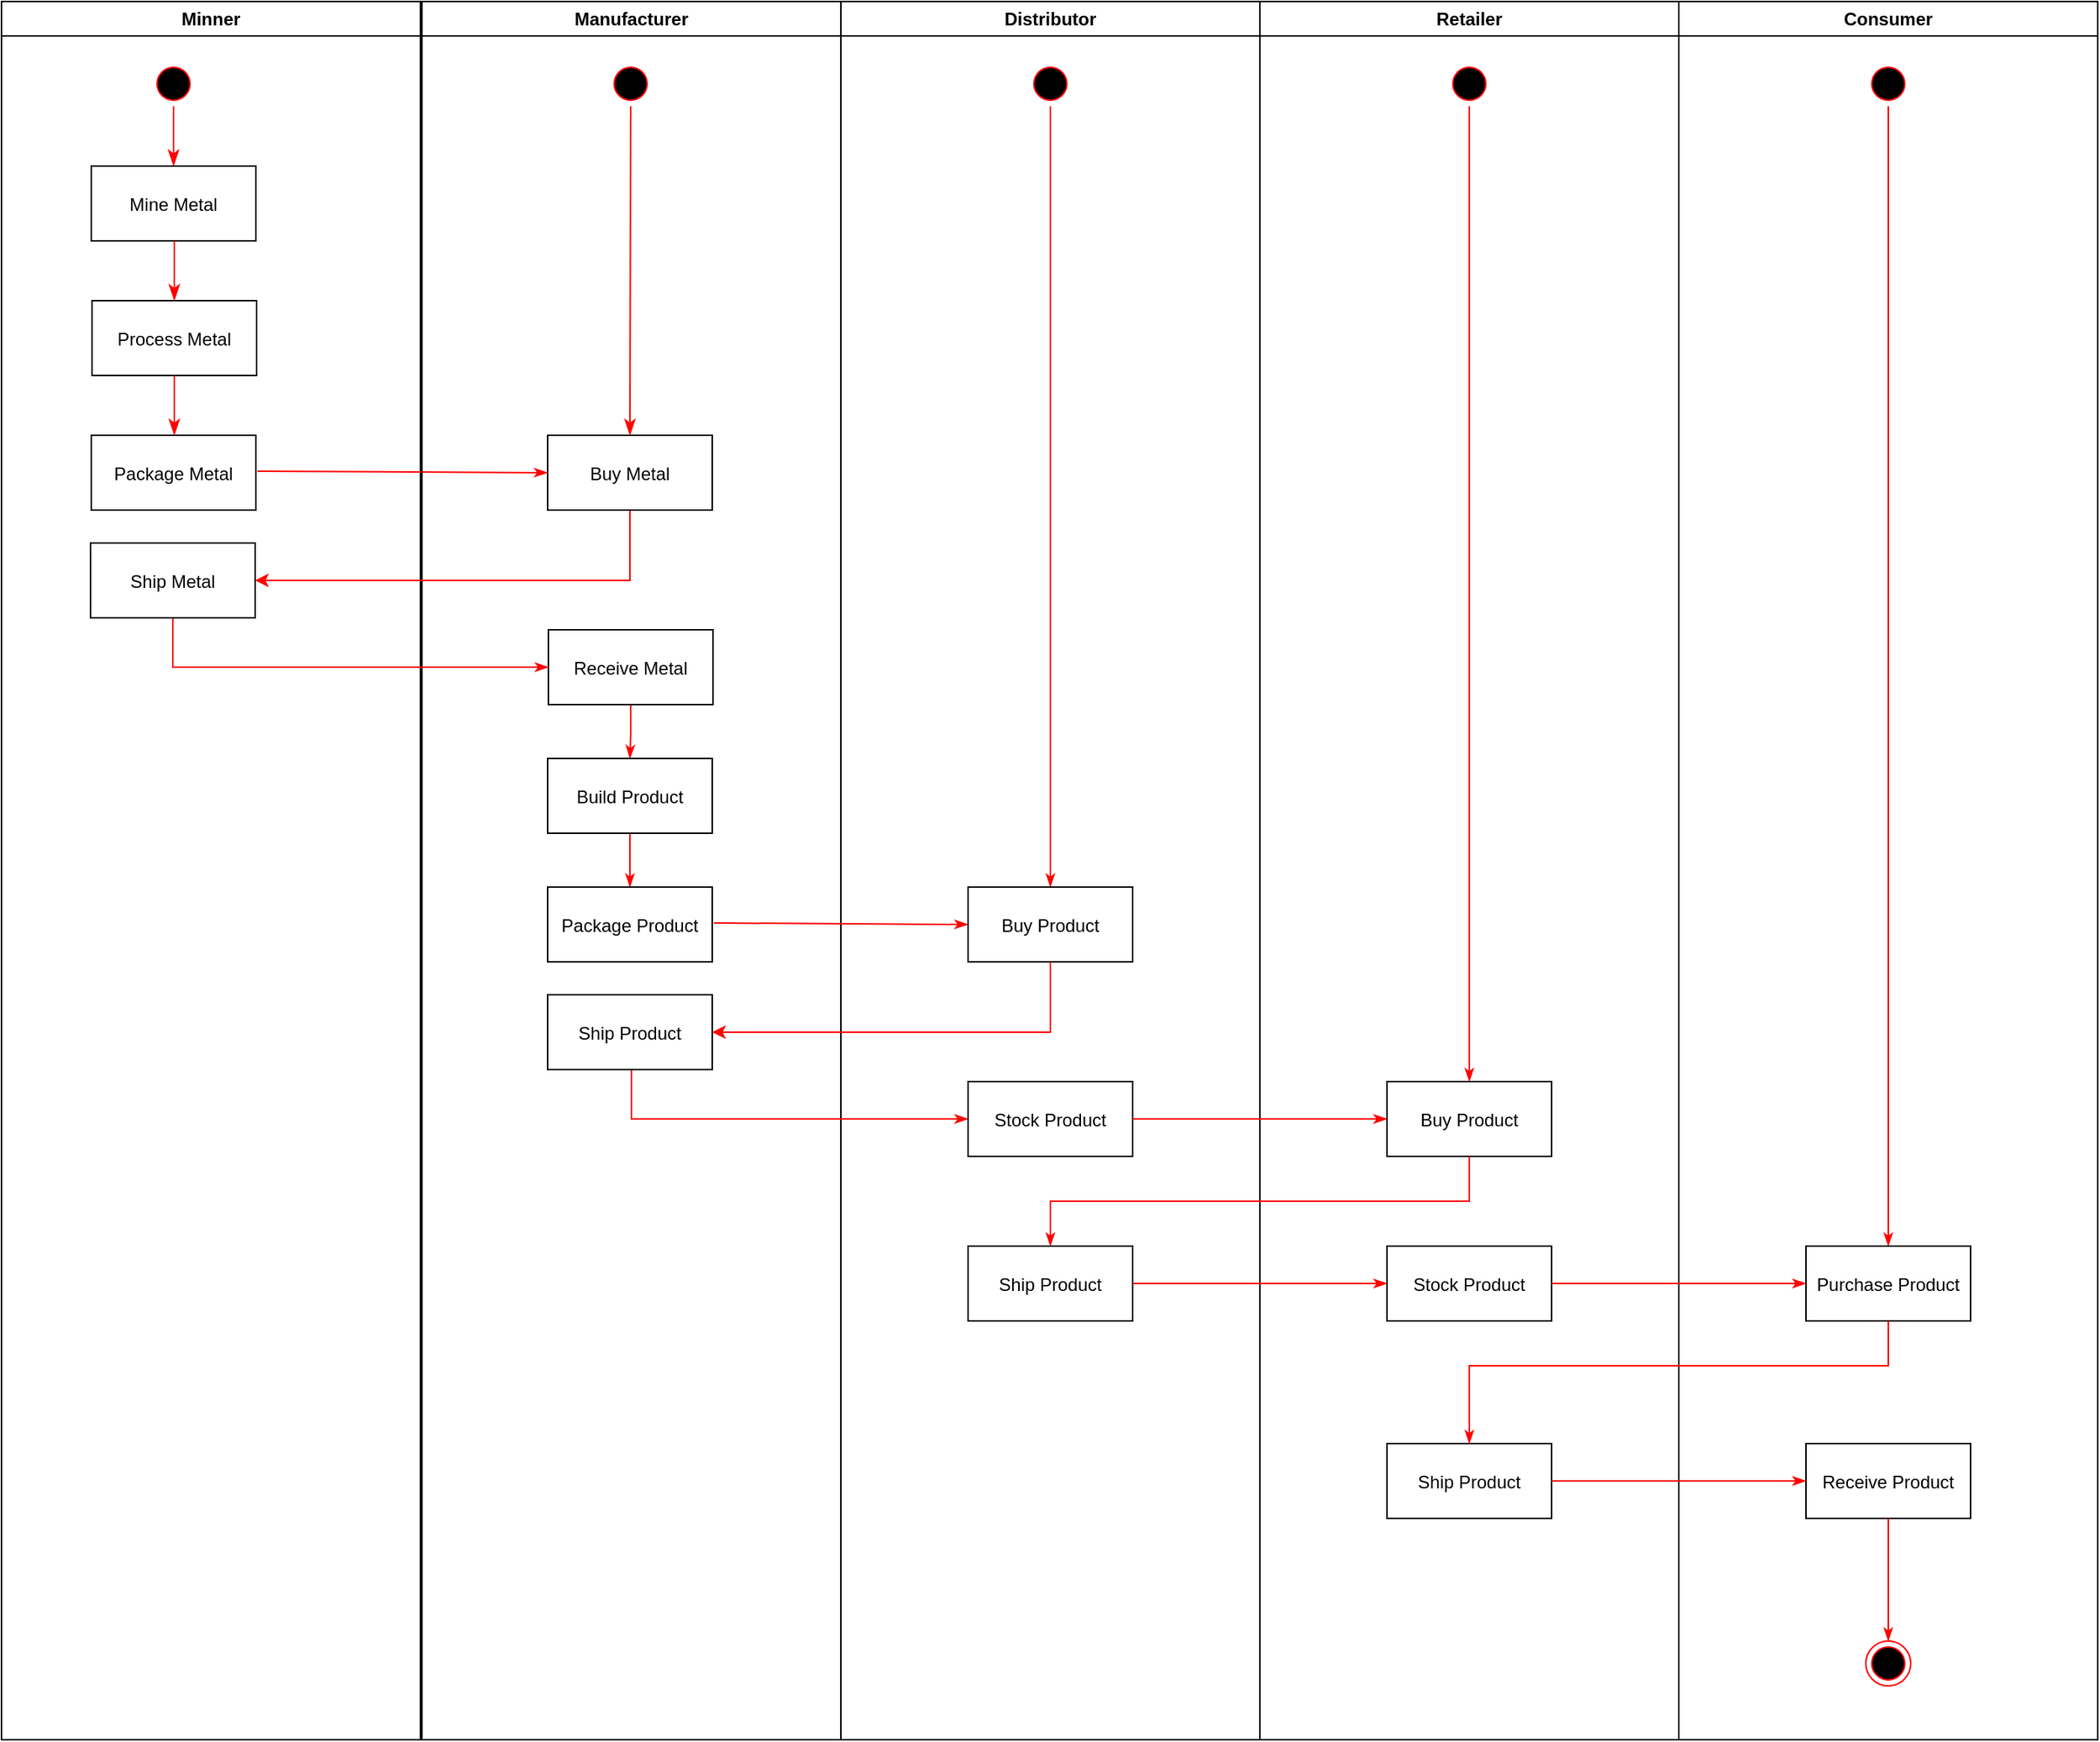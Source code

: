 <mxfile version="10.7.7" type="device"><diagram name="Page-1" id="e7e014a7-5840-1c2e-5031-d8a46d1fe8dd"><mxGraphModel dx="1516" dy="934" grid="1" gridSize="10" guides="1" tooltips="1" connect="1" arrows="1" fold="1" page="1" pageScale="1" pageWidth="1169" pageHeight="826" background="#ffffff" math="0" shadow="0"><root><mxCell id="0"/><mxCell id="1" parent="0"/><mxCell id="2" value="Minner" style="swimlane;whiteSpace=wrap" parent="1" vertex="1"><mxGeometry x="164" y="128" width="280" height="1162" as="geometry"/></mxCell><mxCell id="5" value="" style="ellipse;shape=startState;fillColor=#000000;strokeColor=#ff0000;" parent="2" vertex="1"><mxGeometry x="100" y="40" width="30" height="30" as="geometry"/></mxCell><mxCell id="6" value="" style="edgeStyle=elbowEdgeStyle;elbow=horizontal;verticalAlign=bottom;endArrow=classicThin;endSize=8;strokeColor=#FF0000;endFill=1;rounded=0" parent="2" source="5" target="7" edge="1"><mxGeometry x="100" y="40" as="geometry"><mxPoint x="115" y="110" as="targetPoint"/></mxGeometry></mxCell><mxCell id="7" value="Mine Metal" style="" parent="2" vertex="1"><mxGeometry x="60" y="110" width="110" height="50" as="geometry"/></mxCell><mxCell id="W3pI-BJulkL8wrfPEaLC-57" value="Package Metal" style="" vertex="1" parent="2"><mxGeometry x="60" y="290" width="110" height="50" as="geometry"/></mxCell><mxCell id="W3pI-BJulkL8wrfPEaLC-44" value="" style="edgeStyle=none;strokeColor=#FF0000;endArrow=classicThin;endFill=1;rounded=0;entryX=0;entryY=0.5;entryDx=0;entryDy=0;" edge="1" parent="2" target="W3pI-BJulkL8wrfPEaLC-60"><mxGeometry width="100" height="100" relative="1" as="geometry"><mxPoint x="171" y="314" as="sourcePoint"/><mxPoint x="336.5" y="314" as="targetPoint"/></mxGeometry></mxCell><mxCell id="3" value="Manufacturer" style="swimlane;whiteSpace=wrap" parent="1" vertex="1"><mxGeometry x="445" y="128" width="280" height="1162" as="geometry"/></mxCell><mxCell id="13" value="" style="ellipse;shape=startState;fillColor=#000000;strokeColor=#ff0000;" parent="3" vertex="1"><mxGeometry x="124.5" y="40" width="30" height="30" as="geometry"/></mxCell><mxCell id="W3pI-BJulkL8wrfPEaLC-70" style="edgeStyle=orthogonalEdgeStyle;rounded=0;orthogonalLoop=1;jettySize=auto;html=1;entryX=0.5;entryY=0;entryDx=0;entryDy=0;endArrow=classicThin;endFill=1;strokeColor=#FF0000;" edge="1" parent="3" source="W3pI-BJulkL8wrfPEaLC-66" target="W3pI-BJulkL8wrfPEaLC-69"><mxGeometry relative="1" as="geometry"/></mxCell><mxCell id="W3pI-BJulkL8wrfPEaLC-66" value="Receive Metal" style="" vertex="1" parent="3"><mxGeometry x="84.5" y="420" width="110" height="50" as="geometry"/></mxCell><mxCell id="W3pI-BJulkL8wrfPEaLC-72" style="edgeStyle=orthogonalEdgeStyle;rounded=0;orthogonalLoop=1;jettySize=auto;html=1;entryX=0.5;entryY=0;entryDx=0;entryDy=0;endArrow=classicThin;endFill=1;strokeColor=#FF0000;" edge="1" parent="3" source="W3pI-BJulkL8wrfPEaLC-69" target="W3pI-BJulkL8wrfPEaLC-71"><mxGeometry relative="1" as="geometry"/></mxCell><mxCell id="W3pI-BJulkL8wrfPEaLC-69" value="Build Product" style="" vertex="1" parent="3"><mxGeometry x="84" y="506" width="110" height="50" as="geometry"/></mxCell><mxCell id="W3pI-BJulkL8wrfPEaLC-71" value="Package Product" style="" vertex="1" parent="3"><mxGeometry x="84" y="592" width="110" height="50" as="geometry"/></mxCell><mxCell id="4" value="Distributor" style="swimlane;whiteSpace=wrap" parent="1" vertex="1"><mxGeometry x="725" y="128" width="280" height="1162" as="geometry"/></mxCell><mxCell id="W3pI-BJulkL8wrfPEaLC-92" style="edgeStyle=orthogonalEdgeStyle;rounded=0;orthogonalLoop=1;jettySize=auto;html=1;entryX=0.5;entryY=0;entryDx=0;entryDy=0;endArrow=classicThin;endFill=1;strokeColor=#FF0000;" edge="1" parent="4" source="W3pI-BJulkL8wrfPEaLC-53" target="W3pI-BJulkL8wrfPEaLC-75"><mxGeometry relative="1" as="geometry"/></mxCell><mxCell id="W3pI-BJulkL8wrfPEaLC-53" value="" style="ellipse;shape=startState;fillColor=#000000;strokeColor=#ff0000;" vertex="1" parent="4"><mxGeometry x="125" y="40" width="30" height="30" as="geometry"/></mxCell><mxCell id="W3pI-BJulkL8wrfPEaLC-73" value="" style="edgeStyle=none;strokeColor=#FF0000;endArrow=classicThin;endFill=1;rounded=0;entryX=0;entryY=0.5;entryDx=0;entryDy=0;" edge="1" parent="4" target="W3pI-BJulkL8wrfPEaLC-75"><mxGeometry width="100" height="100" relative="1" as="geometry"><mxPoint x="-85" y="616" as="sourcePoint"/><mxPoint x="-83" y="488" as="targetPoint"/></mxGeometry></mxCell><mxCell id="W3pI-BJulkL8wrfPEaLC-75" value="Buy Product" style="" vertex="1" parent="4"><mxGeometry x="85" y="592" width="110" height="50" as="geometry"/></mxCell><mxCell id="W3pI-BJulkL8wrfPEaLC-76" style="edgeStyle=orthogonalEdgeStyle;rounded=0;orthogonalLoop=1;jettySize=auto;html=1;entryX=0;entryY=0.5;entryDx=0;entryDy=0;endArrow=classicThin;endFill=1;strokeColor=#FF0000;" edge="1" parent="4" source="W3pI-BJulkL8wrfPEaLC-77" target="W3pI-BJulkL8wrfPEaLC-78"><mxGeometry relative="1" as="geometry"><mxPoint x="110.5" y="747" as="targetPoint"/><Array as="points"><mxPoint x="-140" y="747"/></Array></mxGeometry></mxCell><mxCell id="W3pI-BJulkL8wrfPEaLC-77" value="Ship Product" style="" vertex="1" parent="4"><mxGeometry x="-196" y="664" width="110" height="50" as="geometry"/></mxCell><mxCell id="W3pI-BJulkL8wrfPEaLC-74" style="edgeStyle=orthogonalEdgeStyle;rounded=0;orthogonalLoop=1;jettySize=auto;html=1;entryX=1;entryY=0.5;entryDx=0;entryDy=0;strokeColor=#FF0000;" edge="1" parent="4" source="W3pI-BJulkL8wrfPEaLC-75" target="W3pI-BJulkL8wrfPEaLC-77"><mxGeometry relative="1" as="geometry"><Array as="points"><mxPoint x="140" y="689"/></Array></mxGeometry></mxCell><mxCell id="W3pI-BJulkL8wrfPEaLC-78" value="Stock Product" style="" vertex="1" parent="4"><mxGeometry x="85" y="722" width="110" height="50" as="geometry"/></mxCell><mxCell id="W3pI-BJulkL8wrfPEaLC-81" value="Ship Product" style="" vertex="1" parent="4"><mxGeometry x="85" y="832" width="110" height="50" as="geometry"/></mxCell><mxCell id="W3pI-BJulkL8wrfPEaLC-41" value="Retailer" style="swimlane;whiteSpace=wrap" vertex="1" parent="1"><mxGeometry x="1005" y="128" width="280" height="1162" as="geometry"/></mxCell><mxCell id="W3pI-BJulkL8wrfPEaLC-93" style="edgeStyle=orthogonalEdgeStyle;rounded=0;orthogonalLoop=1;jettySize=auto;html=1;entryX=0.5;entryY=0;entryDx=0;entryDy=0;endArrow=classicThin;endFill=1;strokeColor=#FF0000;" edge="1" parent="W3pI-BJulkL8wrfPEaLC-41" source="W3pI-BJulkL8wrfPEaLC-54" target="W3pI-BJulkL8wrfPEaLC-79"><mxGeometry relative="1" as="geometry"/></mxCell><mxCell id="W3pI-BJulkL8wrfPEaLC-54" value="" style="ellipse;shape=startState;fillColor=#000000;strokeColor=#ff0000;" vertex="1" parent="W3pI-BJulkL8wrfPEaLC-41"><mxGeometry x="125" y="40" width="30" height="30" as="geometry"/></mxCell><mxCell id="W3pI-BJulkL8wrfPEaLC-79" value="Buy Product" style="" vertex="1" parent="W3pI-BJulkL8wrfPEaLC-41"><mxGeometry x="85" y="722" width="110" height="50" as="geometry"/></mxCell><mxCell id="W3pI-BJulkL8wrfPEaLC-83" value="Stock Product" style="" vertex="1" parent="W3pI-BJulkL8wrfPEaLC-41"><mxGeometry x="85" y="832" width="110" height="50" as="geometry"/></mxCell><mxCell id="W3pI-BJulkL8wrfPEaLC-87" value="Ship Product" style="" vertex="1" parent="W3pI-BJulkL8wrfPEaLC-41"><mxGeometry x="85" y="964" width="110" height="50" as="geometry"/></mxCell><mxCell id="W3pI-BJulkL8wrfPEaLC-47" value="Consumer" style="swimlane;whiteSpace=wrap;startSize=23;" vertex="1" parent="1"><mxGeometry x="1285" y="128" width="280" height="1162" as="geometry"/></mxCell><mxCell id="W3pI-BJulkL8wrfPEaLC-94" style="edgeStyle=orthogonalEdgeStyle;rounded=0;orthogonalLoop=1;jettySize=auto;html=1;entryX=0.5;entryY=0;entryDx=0;entryDy=0;endArrow=classicThin;endFill=1;strokeColor=#FF0000;" edge="1" parent="W3pI-BJulkL8wrfPEaLC-47" source="W3pI-BJulkL8wrfPEaLC-55" target="W3pI-BJulkL8wrfPEaLC-85"><mxGeometry relative="1" as="geometry"/></mxCell><mxCell id="W3pI-BJulkL8wrfPEaLC-55" value="" style="ellipse;shape=startState;fillColor=#000000;strokeColor=#ff0000;" vertex="1" parent="W3pI-BJulkL8wrfPEaLC-47"><mxGeometry x="125" y="40" width="30" height="30" as="geometry"/></mxCell><mxCell id="W3pI-BJulkL8wrfPEaLC-85" value="Purchase Product" style="" vertex="1" parent="W3pI-BJulkL8wrfPEaLC-47"><mxGeometry x="85" y="832" width="110" height="50" as="geometry"/></mxCell><mxCell id="W3pI-BJulkL8wrfPEaLC-89" value="Receive Product" style="" vertex="1" parent="W3pI-BJulkL8wrfPEaLC-47"><mxGeometry x="85" y="964" width="110" height="50" as="geometry"/></mxCell><mxCell id="W3pI-BJulkL8wrfPEaLC-56" value="Process Metal" style="" vertex="1" parent="1"><mxGeometry x="224.5" y="328" width="110" height="50" as="geometry"/></mxCell><mxCell id="W3pI-BJulkL8wrfPEaLC-58" value="" style="edgeStyle=elbowEdgeStyle;elbow=horizontal;verticalAlign=bottom;endArrow=classicThin;endSize=8;strokeColor=#FF0000;endFill=1;rounded=0" edge="1" parent="1"><mxGeometry x="100" y="130" as="geometry"><mxPoint x="279.667" y="328" as="targetPoint"/><mxPoint x="279.5" y="288" as="sourcePoint"/></mxGeometry></mxCell><mxCell id="W3pI-BJulkL8wrfPEaLC-59" value="" style="edgeStyle=elbowEdgeStyle;elbow=horizontal;verticalAlign=bottom;endArrow=classicThin;endSize=8;strokeColor=#FF0000;endFill=1;rounded=0" edge="1" parent="1"><mxGeometry x="100" y="220" as="geometry"><mxPoint x="279.667" y="418" as="targetPoint"/><mxPoint x="279.5" y="378" as="sourcePoint"/></mxGeometry></mxCell><mxCell id="W3pI-BJulkL8wrfPEaLC-65" style="edgeStyle=orthogonalEdgeStyle;rounded=0;orthogonalLoop=1;jettySize=auto;html=1;entryX=1;entryY=0.5;entryDx=0;entryDy=0;strokeColor=#FF0000;" edge="1" parent="1" source="W3pI-BJulkL8wrfPEaLC-60" target="W3pI-BJulkL8wrfPEaLC-64"><mxGeometry relative="1" as="geometry"><Array as="points"><mxPoint x="584" y="515"/></Array></mxGeometry></mxCell><mxCell id="W3pI-BJulkL8wrfPEaLC-60" value="Buy Metal" style="" vertex="1" parent="1"><mxGeometry x="529" y="418" width="110" height="50" as="geometry"/></mxCell><mxCell id="W3pI-BJulkL8wrfPEaLC-63" value="" style="edgeStyle=elbowEdgeStyle;elbow=horizontal;verticalAlign=bottom;endArrow=classicThin;endSize=8;strokeColor=#FF0000;endFill=1;rounded=0;exitX=0.5;exitY=1;exitDx=0;exitDy=0;entryX=0.5;entryY=0;entryDx=0;entryDy=0;" edge="1" parent="1" source="13" target="W3pI-BJulkL8wrfPEaLC-60"><mxGeometry x="310" y="50" as="geometry"><mxPoint x="488" y="248" as="targetPoint"/><mxPoint x="488.5" y="208" as="sourcePoint"/><Array as="points"><mxPoint x="584" y="310"/></Array></mxGeometry></mxCell><mxCell id="W3pI-BJulkL8wrfPEaLC-67" style="edgeStyle=orthogonalEdgeStyle;rounded=0;orthogonalLoop=1;jettySize=auto;html=1;entryX=0;entryY=0.5;entryDx=0;entryDy=0;endArrow=classicThin;endFill=1;strokeColor=#FF0000;" edge="1" parent="1" source="W3pI-BJulkL8wrfPEaLC-64" target="W3pI-BJulkL8wrfPEaLC-66"><mxGeometry relative="1" as="geometry"><Array as="points"><mxPoint x="279" y="573"/></Array></mxGeometry></mxCell><mxCell id="W3pI-BJulkL8wrfPEaLC-64" value="Ship Metal" style="" vertex="1" parent="1"><mxGeometry x="223.5" y="490" width="110" height="50" as="geometry"/></mxCell><mxCell id="W3pI-BJulkL8wrfPEaLC-80" style="edgeStyle=orthogonalEdgeStyle;rounded=0;orthogonalLoop=1;jettySize=auto;html=1;endArrow=classicThin;endFill=1;strokeColor=#FF0000;" edge="1" parent="1" source="W3pI-BJulkL8wrfPEaLC-78" target="W3pI-BJulkL8wrfPEaLC-79"><mxGeometry relative="1" as="geometry"/></mxCell><mxCell id="W3pI-BJulkL8wrfPEaLC-82" style="edgeStyle=orthogonalEdgeStyle;rounded=0;orthogonalLoop=1;jettySize=auto;html=1;entryX=0.5;entryY=0;entryDx=0;entryDy=0;endArrow=classicThin;endFill=1;strokeColor=#FF0000;" edge="1" parent="1" source="W3pI-BJulkL8wrfPEaLC-79" target="W3pI-BJulkL8wrfPEaLC-81"><mxGeometry relative="1" as="geometry"><Array as="points"><mxPoint x="1145" y="930"/><mxPoint x="865" y="930"/></Array></mxGeometry></mxCell><mxCell id="W3pI-BJulkL8wrfPEaLC-84" style="edgeStyle=orthogonalEdgeStyle;rounded=0;orthogonalLoop=1;jettySize=auto;html=1;entryX=0;entryY=0.5;entryDx=0;entryDy=0;endArrow=classicThin;endFill=1;strokeColor=#FF0000;" edge="1" parent="1" source="W3pI-BJulkL8wrfPEaLC-81" target="W3pI-BJulkL8wrfPEaLC-83"><mxGeometry relative="1" as="geometry"/></mxCell><mxCell id="38" value="" style="ellipse;shape=endState;fillColor=#000000;strokeColor=#ff0000" parent="1" vertex="1"><mxGeometry x="1410" y="1224" width="30" height="30" as="geometry"/></mxCell><mxCell id="W3pI-BJulkL8wrfPEaLC-86" style="edgeStyle=orthogonalEdgeStyle;rounded=0;orthogonalLoop=1;jettySize=auto;html=1;entryX=0;entryY=0.5;entryDx=0;entryDy=0;endArrow=classicThin;endFill=1;strokeColor=#FF0000;" edge="1" parent="1" source="W3pI-BJulkL8wrfPEaLC-83" target="W3pI-BJulkL8wrfPEaLC-85"><mxGeometry relative="1" as="geometry"/></mxCell><mxCell id="W3pI-BJulkL8wrfPEaLC-88" style="edgeStyle=orthogonalEdgeStyle;rounded=0;orthogonalLoop=1;jettySize=auto;html=1;entryX=0.5;entryY=0;entryDx=0;entryDy=0;endArrow=classicThin;endFill=1;strokeColor=#FF0000;" edge="1" parent="1" source="W3pI-BJulkL8wrfPEaLC-85" target="W3pI-BJulkL8wrfPEaLC-87"><mxGeometry relative="1" as="geometry"><Array as="points"><mxPoint x="1425" y="1040"/><mxPoint x="1145" y="1040"/></Array></mxGeometry></mxCell><mxCell id="W3pI-BJulkL8wrfPEaLC-90" style="edgeStyle=orthogonalEdgeStyle;rounded=0;orthogonalLoop=1;jettySize=auto;html=1;entryX=0;entryY=0.5;entryDx=0;entryDy=0;endArrow=classicThin;endFill=1;strokeColor=#FF0000;" edge="1" parent="1" source="W3pI-BJulkL8wrfPEaLC-87" target="W3pI-BJulkL8wrfPEaLC-89"><mxGeometry relative="1" as="geometry"/></mxCell><mxCell id="W3pI-BJulkL8wrfPEaLC-91" style="edgeStyle=orthogonalEdgeStyle;rounded=0;orthogonalLoop=1;jettySize=auto;html=1;entryX=0.5;entryY=0;entryDx=0;entryDy=0;endArrow=classicThin;endFill=1;strokeColor=#FF0000;" edge="1" parent="1" source="W3pI-BJulkL8wrfPEaLC-89" target="38"><mxGeometry relative="1" as="geometry"/></mxCell></root></mxGraphModel></diagram></mxfile>